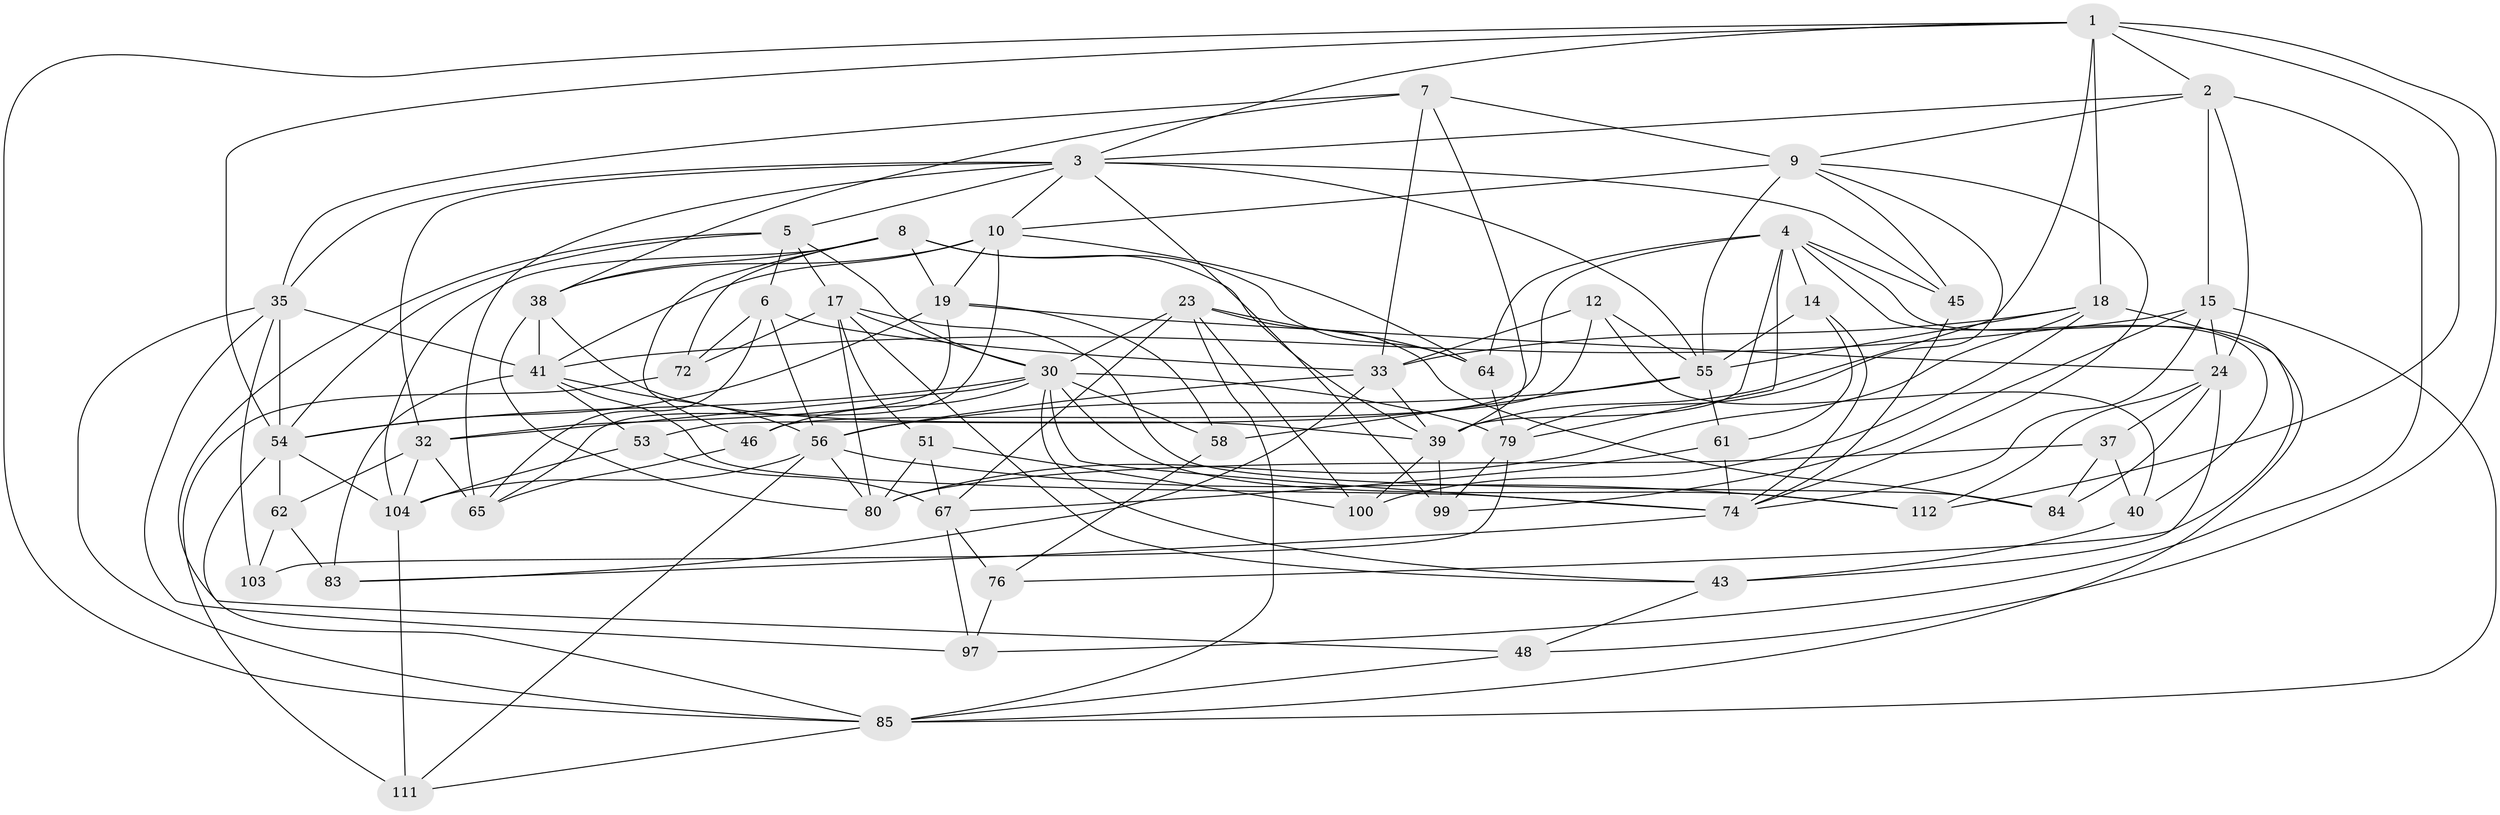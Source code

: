 // original degree distribution, {4: 1.0}
// Generated by graph-tools (version 1.1) at 2025/16/03/09/25 04:16:16]
// undirected, 57 vertices, 163 edges
graph export_dot {
graph [start="1"]
  node [color=gray90,style=filled];
  1 [super="+29+49"];
  2 [super="+66"];
  3 [super="+63+20"];
  4 [super="+34+13"];
  5 [super="+11"];
  6 [super="+60"];
  7 [super="+36"];
  8 [super="+16+22"];
  9 [super="+21"];
  10 [super="+68+88"];
  12;
  14;
  15 [super="+25"];
  17 [super="+28"];
  18 [super="+31"];
  19 [super="+59"];
  23 [super="+110"];
  24 [super="+26"];
  30 [super="+42"];
  32 [super="+44"];
  33 [super="+75"];
  35 [super="+52+70"];
  37;
  38 [super="+57"];
  39 [super="+47"];
  40;
  41 [super="+102+69"];
  43 [super="+113"];
  45;
  46;
  48;
  51;
  53;
  54 [super="+107+82"];
  55 [super="+95+71"];
  56 [super="+90+86"];
  58;
  61;
  62;
  64 [super="+78"];
  65 [super="+91"];
  67 [super="+93"];
  72;
  74 [super="+96+105"];
  76;
  79 [super="+81"];
  80 [super="+98"];
  83;
  84;
  85 [super="+87"];
  97;
  99;
  100;
  103;
  104 [super="+114"];
  111;
  112;
  1 -- 39;
  1 -- 112;
  1 -- 2;
  1 -- 3;
  1 -- 85;
  1 -- 48;
  1 -- 18;
  1 -- 54;
  2 -- 24;
  2 -- 15;
  2 -- 9;
  2 -- 97;
  2 -- 3;
  3 -- 99;
  3 -- 65;
  3 -- 45;
  3 -- 55;
  3 -- 32;
  3 -- 35;
  3 -- 5;
  3 -- 10;
  4 -- 40;
  4 -- 14;
  4 -- 45;
  4 -- 39;
  4 -- 64;
  4 -- 53;
  4 -- 85;
  4 -- 79;
  5 -- 48;
  5 -- 6;
  5 -- 54;
  5 -- 30;
  5 -- 17;
  6 -- 72;
  6 -- 65;
  6 -- 33 [weight=2];
  6 -- 56;
  7 -- 9 [weight=2];
  7 -- 38;
  7 -- 35;
  7 -- 39;
  7 -- 33;
  8 -- 64 [weight=2];
  8 -- 46;
  8 -- 72;
  8 -- 19;
  8 -- 104;
  8 -- 38;
  8 -- 39;
  9 -- 10;
  9 -- 55;
  9 -- 45;
  9 -- 79;
  9 -- 74;
  10 -- 64;
  10 -- 19;
  10 -- 38;
  10 -- 41;
  10 -- 65 [weight=2];
  12 -- 40;
  12 -- 46;
  12 -- 55;
  12 -- 33;
  14 -- 55;
  14 -- 61;
  14 -- 74;
  15 -- 99;
  15 -- 85;
  15 -- 41;
  15 -- 74;
  15 -- 24;
  17 -- 84;
  17 -- 30 [weight=2];
  17 -- 80;
  17 -- 51;
  17 -- 72;
  17 -- 43;
  18 -- 100;
  18 -- 76;
  18 -- 55;
  18 -- 33;
  18 -- 80;
  19 -- 58;
  19 -- 32;
  19 -- 24;
  19 -- 54;
  23 -- 100;
  23 -- 67;
  23 -- 64;
  23 -- 84;
  23 -- 30;
  23 -- 85;
  24 -- 43 [weight=2];
  24 -- 112;
  24 -- 84;
  24 -- 37;
  30 -- 74;
  30 -- 54;
  30 -- 32;
  30 -- 43;
  30 -- 46;
  30 -- 112;
  30 -- 79;
  30 -- 58;
  32 -- 65;
  32 -- 104;
  32 -- 62;
  33 -- 56;
  33 -- 39;
  33 -- 83;
  35 -- 103 [weight=2];
  35 -- 41;
  35 -- 97;
  35 -- 54;
  35 -- 85;
  37 -- 80;
  37 -- 40;
  37 -- 84;
  38 -- 41;
  38 -- 39;
  38 -- 80;
  39 -- 99;
  39 -- 100;
  40 -- 43;
  41 -- 83;
  41 -- 53;
  41 -- 56;
  41 -- 74;
  43 -- 48;
  45 -- 74;
  46 -- 65;
  48 -- 85;
  51 -- 100;
  51 -- 67;
  51 -- 80;
  53 -- 67;
  53 -- 104;
  54 -- 62;
  54 -- 85;
  54 -- 104;
  55 -- 58;
  55 -- 61;
  55 -- 56;
  56 -- 80;
  56 -- 112;
  56 -- 104;
  56 -- 111;
  58 -- 76;
  61 -- 74;
  61 -- 67;
  62 -- 103;
  62 -- 83;
  64 -- 79;
  67 -- 97;
  67 -- 76;
  72 -- 111;
  74 -- 83;
  76 -- 97;
  79 -- 103;
  79 -- 99;
  85 -- 111;
  104 -- 111;
}
